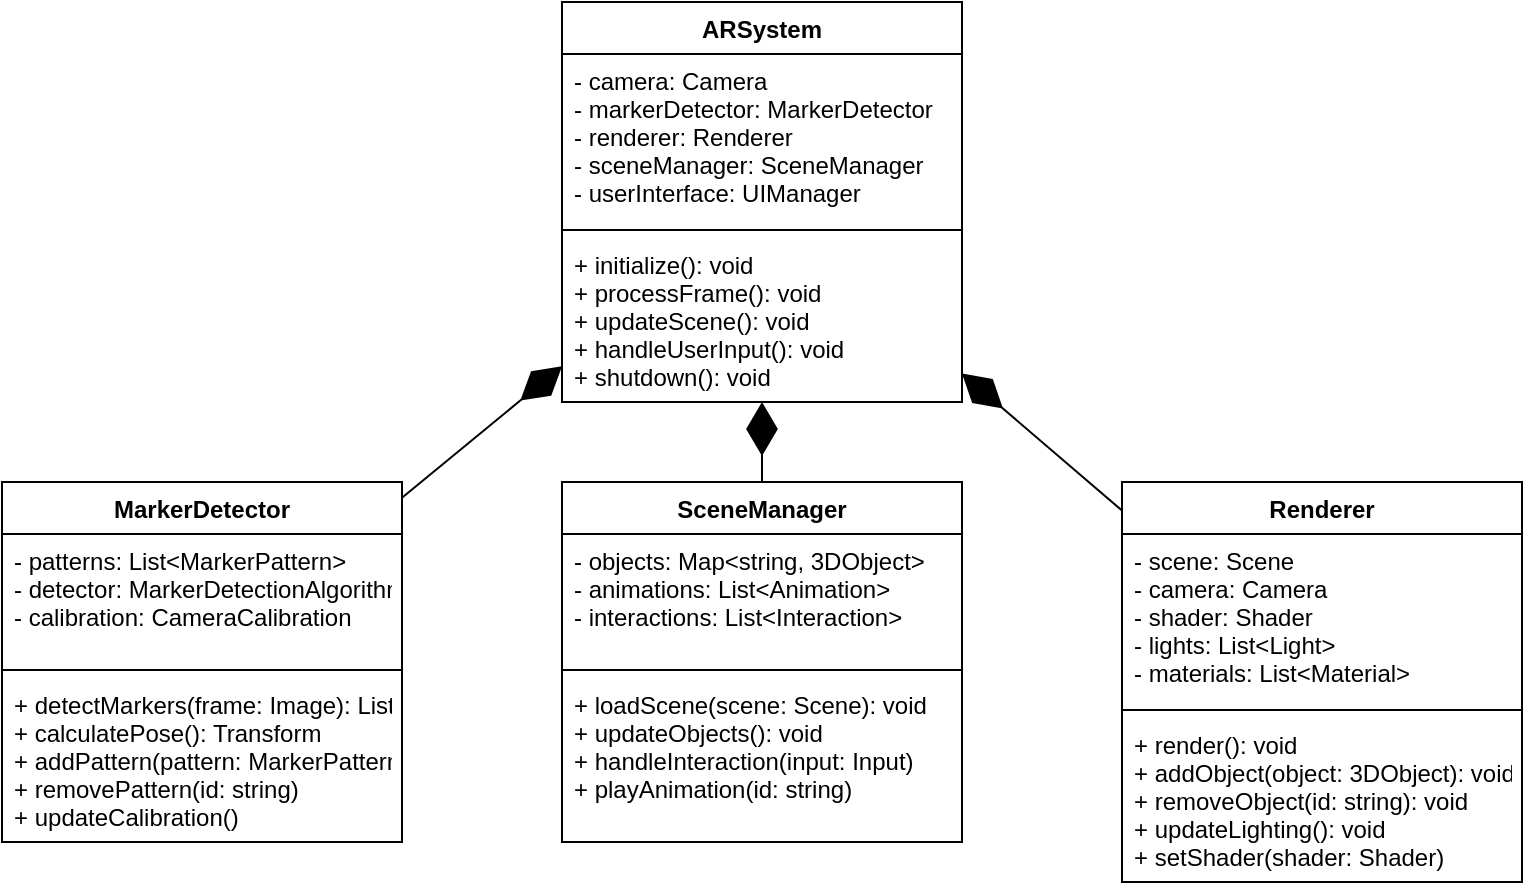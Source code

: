 <?xml version="1.0" encoding="UTF-8"?>
<mxfile version="14.6.13" type="device">
  <diagram id="class-diagram" name="Class Diagram">
    <mxGraphModel dx="1422" dy="798" grid="1" gridSize="10" guides="1" tooltips="1" connect="1" arrows="1" fold="1" page="1" pageScale="1" pageWidth="827" pageHeight="1169">
      <root>
        <mxCell id="0"/>
        <mxCell id="1" parent="0"/>
        <!-- ARSystem Class -->
        <mxCell id="2" value="ARSystem" style="swimlane;fontStyle=1;align=center;verticalAlign=top;childLayout=stackLayout;horizontal=1;startSize=26;horizontalStack=0;resizeParent=1;resizeParentMax=0;resizeLast=0;collapsible=1;marginBottom=0;" vertex="1" parent="1">
          <mxGeometry x="320" y="80" width="200" height="200" as="geometry"/>
        </mxCell>
        <mxCell id="3" value="- camera: Camera&#xa;- markerDetector: MarkerDetector&#xa;- renderer: Renderer&#xa;- sceneManager: SceneManager&#xa;- userInterface: UIManager" style="text;strokeColor=none;fillColor=none;align=left;verticalAlign=top;spacingLeft=4;spacingRight=4;overflow=hidden;rotatable=0;points=[[0,0.5],[1,0.5]];portConstraint=eastwest;" vertex="1" parent="2">
          <mxGeometry y="26" width="200" height="84" as="geometry"/>
        </mxCell>
        <mxCell id="4" value="" style="line;strokeWidth=1;fillColor=none;align=left;verticalAlign=middle;spacingTop=-1;spacingLeft=3;spacingRight=3;rotatable=0;labelPosition=right;points=[];portConstraint=eastwest;" vertex="1" parent="2">
          <mxGeometry y="110" width="200" height="8" as="geometry"/>
        </mxCell>
        <mxCell id="5" value="+ initialize(): void&#xa;+ processFrame(): void&#xa;+ updateScene(): void&#xa;+ handleUserInput(): void&#xa;+ shutdown(): void" style="text;strokeColor=none;fillColor=none;align=left;verticalAlign=top;spacingLeft=4;spacingRight=4;overflow=hidden;rotatable=0;points=[[0,0.5],[1,0.5]];portConstraint=eastwest;" vertex="1" parent="2">
          <mxGeometry y="118" width="200" height="82" as="geometry"/>
        </mxCell>
        <!-- MarkerDetector Class -->
        <mxCell id="6" value="MarkerDetector" style="swimlane;fontStyle=1;align=center;verticalAlign=top;childLayout=stackLayout;horizontal=1;startSize=26;horizontalStack=0;resizeParent=1;resizeParentMax=0;resizeLast=0;collapsible=1;marginBottom=0;" vertex="1" parent="1">
          <mxGeometry x="40" y="320" width="200" height="180" as="geometry"/>
        </mxCell>
        <mxCell id="7" value="- patterns: List&lt;MarkerPattern&gt;&#xa;- detector: MarkerDetectionAlgorithm&#xa;- calibration: CameraCalibration" style="text;strokeColor=none;fillColor=none;align=left;verticalAlign=top;spacingLeft=4;spacingRight=4;overflow=hidden;rotatable=0;points=[[0,0.5],[1,0.5]];portConstraint=eastwest;" vertex="1" parent="6">
          <mxGeometry y="26" width="200" height="64" as="geometry"/>
        </mxCell>
        <mxCell id="8" value="" style="line;strokeWidth=1;fillColor=none;align=left;verticalAlign=middle;spacingTop=-1;spacingLeft=3;spacingRight=3;rotatable=0;labelPosition=right;points=[];portConstraint=eastwest;" vertex="1" parent="6">
          <mxGeometry y="90" width="200" height="8" as="geometry"/>
        </mxCell>
        <mxCell id="9" value="+ detectMarkers(frame: Image): List&#xa;+ calculatePose(): Transform&#xa;+ addPattern(pattern: MarkerPattern)&#xa;+ removePattern(id: string)&#xa;+ updateCalibration()" style="text;strokeColor=none;fillColor=none;align=left;verticalAlign=top;spacingLeft=4;spacingRight=4;overflow=hidden;rotatable=0;points=[[0,0.5],[1,0.5]];portConstraint=eastwest;" vertex="1" parent="6">
          <mxGeometry y="98" width="200" height="82" as="geometry"/>
        </mxCell>
        <!-- Renderer Class -->
        <mxCell id="10" value="Renderer" style="swimlane;fontStyle=1;align=center;verticalAlign=top;childLayout=stackLayout;horizontal=1;startSize=26;horizontalStack=0;resizeParent=1;resizeParentMax=0;resizeLast=0;collapsible=1;marginBottom=0;" vertex="1" parent="1">
          <mxGeometry x="600" y="320" width="200" height="200" as="geometry"/>
        </mxCell>
        <mxCell id="11" value="- scene: Scene&#xa;- camera: Camera&#xa;- shader: Shader&#xa;- lights: List&lt;Light&gt;&#xa;- materials: List&lt;Material&gt;" style="text;strokeColor=none;fillColor=none;align=left;verticalAlign=top;spacingLeft=4;spacingRight=4;overflow=hidden;rotatable=0;points=[[0,0.5],[1,0.5]];portConstraint=eastwest;" vertex="1" parent="10">
          <mxGeometry y="26" width="200" height="84" as="geometry"/>
        </mxCell>
        <mxCell id="12" value="" style="line;strokeWidth=1;fillColor=none;align=left;verticalAlign=middle;spacingTop=-1;spacingLeft=3;spacingRight=3;rotatable=0;labelPosition=right;points=[];portConstraint=eastwest;" vertex="1" parent="10">
          <mxGeometry y="110" width="200" height="8" as="geometry"/>
        </mxCell>
        <mxCell id="13" value="+ render(): void&#xa;+ addObject(object: 3DObject): void&#xa;+ removeObject(id: string): void&#xa;+ updateLighting(): void&#xa;+ setShader(shader: Shader)" style="text;strokeColor=none;fillColor=none;align=left;verticalAlign=top;spacingLeft=4;spacingRight=4;overflow=hidden;rotatable=0;points=[[0,0.5],[1,0.5]];portConstraint=eastwest;" vertex="1" parent="10">
          <mxGeometry y="118" width="200" height="82" as="geometry"/>
        </mxCell>
        <!-- SceneManager Class -->
        <mxCell id="14" value="SceneManager" style="swimlane;fontStyle=1;align=center;verticalAlign=top;childLayout=stackLayout;horizontal=1;startSize=26;horizontalStack=0;resizeParent=1;resizeParentMax=0;resizeLast=0;collapsible=1;marginBottom=0;" vertex="1" parent="1">
          <mxGeometry x="320" y="320" width="200" height="180" as="geometry"/>
        </mxCell>
        <mxCell id="15" value="- objects: Map&lt;string, 3DObject&gt;&#xa;- animations: List&lt;Animation&gt;&#xa;- interactions: List&lt;Interaction&gt;" style="text;strokeColor=none;fillColor=none;align=left;verticalAlign=top;spacingLeft=4;spacingRight=4;overflow=hidden;rotatable=0;points=[[0,0.5],[1,0.5]];portConstraint=eastwest;" vertex="1" parent="14">
          <mxGeometry y="26" width="200" height="64" as="geometry"/>
        </mxCell>
        <mxCell id="16" value="" style="line;strokeWidth=1;fillColor=none;align=left;verticalAlign=middle;spacingTop=-1;spacingLeft=3;spacingRight=3;rotatable=0;labelPosition=right;points=[];portConstraint=eastwest;" vertex="1" parent="14">
          <mxGeometry y="90" width="200" height="8" as="geometry"/>
        </mxCell>
        <mxCell id="17" value="+ loadScene(scene: Scene): void&#xa;+ updateObjects(): void&#xa;+ handleInteraction(input: Input)&#xa;+ playAnimation(id: string)" style="text;strokeColor=none;fillColor=none;align=left;verticalAlign=top;spacingLeft=4;spacingRight=4;overflow=hidden;rotatable=0;points=[[0,0.5],[1,0.5]];portConstraint=eastwest;" vertex="1" parent="14">
          <mxGeometry y="98" width="200" height="82" as="geometry"/>
        </mxCell>
        <!-- Relationships -->
        <mxCell id="18" value="" style="endArrow=diamondThin;endFill=1;endSize=24;html=1;" edge="1" parent="1" source="6" target="2">
          <mxGeometry width="160" relative="1" as="geometry"/>
        </mxCell>
        <mxCell id="19" value="" style="endArrow=diamondThin;endFill=1;endSize=24;html=1;" edge="1" parent="1" source="10" target="2">
          <mxGeometry width="160" relative="1" as="geometry"/>
        </mxCell>
        <mxCell id="20" value="" style="endArrow=diamondThin;endFill=1;endSize=24;html=1;" edge="1" parent="1" source="14" target="2">
          <mxGeometry width="160" relative="1" as="geometry"/>
        </mxCell>
      </root>
    </mxGraphModel>
  </diagram>
</mxfile>
